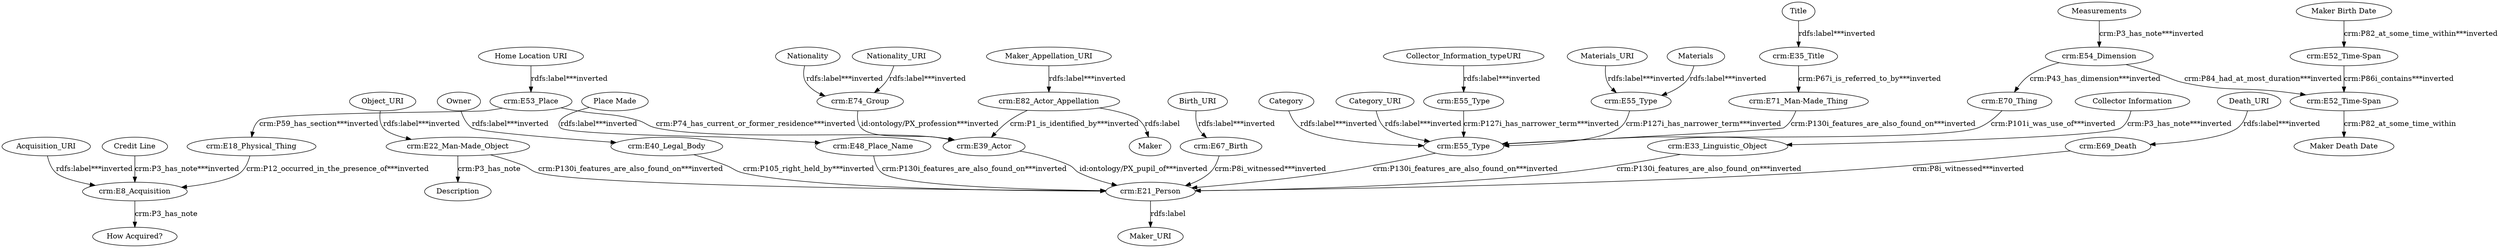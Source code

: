 digraph {
  Acquisition_URI [type=attribute_name,label=Acquisition_URI]
  "crm:E8_Acquisition1" [type=class_uri,label="crm:E8_Acquisition"]
  Birth_URI [type=attribute_name,label=Birth_URI]
  "crm:E67_Birth1" [type=class_uri,label="crm:E67_Birth"]
  Category [type=attribute_name,label=Category]
  "crm:E55_Type1" [type=class_uri,label="crm:E55_Type"]
  Category_URI [type=attribute_name,label=Category_URI]
  "Collector Information" [type=attribute_name,label="Collector Information"]
  "crm:E33_Linguistic_Object2" [type=class_uri,label="crm:E33_Linguistic_Object"]
  Collector_Information_typeURI [type=attribute_name,label=Collector_Information_typeURI]
  "crm:E55_Type3" [type=class_uri,label="crm:E55_Type"]
  "Credit Line" [type=attribute_name,label="Credit Line"]
  Death_URI [type=attribute_name,label=Death_URI]
  "crm:E69_Death1" [type=class_uri,label="crm:E69_Death"]
  "Home Location URI" [type=attribute_name,label="Home Location URI"]
  "crm:E53_Place2" [type=class_uri,label="crm:E53_Place"]
  "Maker Birth Date" [type=attribute_name,label="Maker Birth Date"]
  "crm:E52_Time-Span1" [type=class_uri,label="crm:E52_Time-Span"]
  Maker_Appellation_URI [type=attribute_name,label=Maker_Appellation_URI]
  "crm:E82_Actor_Appellation1" [type=class_uri,label="crm:E82_Actor_Appellation"]
  Materials [type=attribute_name,label=Materials]
  "crm:E55_Type2" [type=class_uri,label="crm:E55_Type"]
  Materials_URI [type=attribute_name,label=Materials_URI]
  Measurements [type=attribute_name,label=Measurements]
  "crm:E54_Dimension1" [type=class_uri,label="crm:E54_Dimension"]
  Nationality [type=attribute_name,label=Nationality]
  "crm:E74_Group1" [type=class_uri,label="crm:E74_Group"]
  Nationality_URI [type=attribute_name,label=Nationality_URI]
  Object_URI [type=attribute_name,label=Object_URI]
  "crm:E22_Man-Made_Object1" [type=class_uri,label="crm:E22_Man-Made_Object"]
  Owner [type=attribute_name,label=Owner]
  "crm:E40_Legal_Body1" [type=class_uri,label="crm:E40_Legal_Body"]
  "Place Made" [type=attribute_name,label="Place Made"]
  "crm:E48_Place_Name1" [type=class_uri,label="crm:E48_Place_Name"]
  Title [type=attribute_name,label=Title]
  "crm:E35_Title1" [type=class_uri,label="crm:E35_Title"]
  "crm:E18_Physical_Thing" [type=class_uri,label="crm:E18_Physical_Thing"]
  "crm:E21_Person1" [type=class_uri,label="crm:E21_Person"]
  Maker_URI [type=attribute_name,label=Maker_URI]
  Description [type=attribute_name,label=Description]
  "crm:E71_Man-Made_Thing" [type=class_uri,label="crm:E71_Man-Made_Thing"]
  "crm:E39_Actor" [type=class_uri,label="crm:E39_Actor"]
  "crm:E52_Time-Span2" [type=class_uri,label="crm:E52_Time-Span"]
  "Maker Death Date" [type=attribute_name,label="Maker Death Date"]
  "crm:E70_Thing" [type=class_uri,label="crm:E70_Thing"]
  Maker [type=attribute_name,label=Maker]
  "How Acquired?" [type=attribute_name,label="How Acquired?"]
  Acquisition_URI -> "crm:E8_Acquisition1" [type=st_property_uri,label="rdfs:label***inverted"]
  Birth_URI -> "crm:E67_Birth1" [type=st_property_uri,label="rdfs:label***inverted"]
  Category -> "crm:E55_Type1" [type=st_property_uri,label="rdfs:label***inverted"]
  Category_URI -> "crm:E55_Type1" [type=st_property_uri,label="rdfs:label***inverted"]
  "Collector Information" -> "crm:E33_Linguistic_Object2" [type=st_property_uri,label="crm:P3_has_note***inverted"]
  Collector_Information_typeURI -> "crm:E55_Type3" [type=st_property_uri,label="rdfs:label***inverted"]
  "Credit Line" -> "crm:E8_Acquisition1" [type=st_property_uri,label="crm:P3_has_note***inverted"]
  Death_URI -> "crm:E69_Death1" [type=st_property_uri,label="rdfs:label***inverted"]
  "Home Location URI" -> "crm:E53_Place2" [type=st_property_uri,label="rdfs:label***inverted"]
  "Maker Birth Date" -> "crm:E52_Time-Span1" [type=st_property_uri,label="crm:P82_at_some_time_within***inverted"]
  Maker_Appellation_URI -> "crm:E82_Actor_Appellation1" [type=st_property_uri,label="rdfs:label***inverted"]
  Materials -> "crm:E55_Type2" [type=st_property_uri,label="rdfs:label***inverted"]
  Materials_URI -> "crm:E55_Type2" [type=st_property_uri,label="rdfs:label***inverted"]
  Measurements -> "crm:E54_Dimension1" [type=st_property_uri,label="crm:P3_has_note***inverted"]
  Nationality -> "crm:E74_Group1" [type=st_property_uri,label="rdfs:label***inverted"]
  Nationality_URI -> "crm:E74_Group1" [type=st_property_uri,label="rdfs:label***inverted"]
  Object_URI -> "crm:E22_Man-Made_Object1" [type=st_property_uri,label="rdfs:label***inverted"]
  Owner -> "crm:E40_Legal_Body1" [type=st_property_uri,label="rdfs:label***inverted"]
  "Place Made" -> "crm:E48_Place_Name1" [type=st_property_uri,label="rdfs:label***inverted"]
  Title -> "crm:E35_Title1" [type=st_property_uri,label="rdfs:label***inverted"]
  "crm:E18_Physical_Thing" -> "crm:E8_Acquisition1" [type=inherited,label="crm:P12_occurred_in_the_presence_of***inverted"]
  "crm:E21_Person1" -> Maker_URI [label="rdfs:label",type=st_property_uri]
  "crm:E22_Man-Made_Object1" -> Description [label="crm:P3_has_note",type=st_property_uri]
  "crm:E22_Man-Made_Object1" -> "crm:E21_Person1" [type=inherited,label="crm:P130i_features_are_also_found_on***inverted"]
  "crm:E33_Linguistic_Object2" -> "crm:E21_Person1" [type=inherited,label="crm:P130i_features_are_also_found_on***inverted"]
  "crm:E35_Title1" -> "crm:E71_Man-Made_Thing" [type=inherited,label="crm:P67i_is_referred_to_by***inverted"]
  "crm:E39_Actor" -> "crm:E21_Person1" [type=direct_property_uri,label="id:ontology/PX_pupil_of***inverted"]
  "crm:E40_Legal_Body1" -> "crm:E21_Person1" [type=inherited,label="crm:P105_right_held_by***inverted"]
  "crm:E48_Place_Name1" -> "crm:E21_Person1" [type=inherited,label="crm:P130i_features_are_also_found_on***inverted"]
  "crm:E52_Time-Span1" -> "crm:E52_Time-Span2" [type=direct_property_uri,label="crm:P86i_contains***inverted"]
  "crm:E52_Time-Span2" -> "Maker Death Date" [label="crm:P82_at_some_time_within",type=st_property_uri]
  "crm:E53_Place2" -> "crm:E18_Physical_Thing" [type=direct_property_uri,label="crm:P59_has_section***inverted"]
  "crm:E53_Place2" -> "crm:E39_Actor" [type=direct_property_uri,label="crm:P74_has_current_or_former_residence***inverted"]
  "crm:E54_Dimension1" -> "crm:E52_Time-Span2" [type=direct_property_uri,label="crm:P84_had_at_most_duration***inverted"]
  "crm:E54_Dimension1" -> "crm:E70_Thing" [type=direct_property_uri,label="crm:P43_has_dimension***inverted"]
  "crm:E55_Type1" -> "crm:E21_Person1" [type=inherited,label="crm:P130i_features_are_also_found_on***inverted"]
  "crm:E55_Type2" -> "crm:E55_Type1" [type=direct_property_uri,label="crm:P127i_has_narrower_term***inverted"]
  "crm:E55_Type3" -> "crm:E55_Type1" [type=direct_property_uri,label="crm:P127i_has_narrower_term***inverted"]
  "crm:E67_Birth1" -> "crm:E21_Person1" [type=inherited,label="crm:P8i_witnessed***inverted"]
  "crm:E69_Death1" -> "crm:E21_Person1" [type=inherited,label="crm:P8i_witnessed***inverted"]
  "crm:E70_Thing" -> "crm:E55_Type1" [type=direct_property_uri,label="crm:P101i_was_use_of***inverted"]
  "crm:E71_Man-Made_Thing" -> "crm:E55_Type1" [type=inherited,label="crm:P130i_features_are_also_found_on***inverted"]
  "crm:E74_Group1" -> "crm:E39_Actor" [type=direct_property_uri,label="id:ontology/PX_profession***inverted"]
  "crm:E82_Actor_Appellation1" -> Maker [label="rdfs:label",type=st_property_uri]
  "crm:E82_Actor_Appellation1" -> "crm:E39_Actor" [type=inherited,label="crm:P1_is_identified_by***inverted"]
  "crm:E8_Acquisition1" -> "How Acquired?" [label="crm:P3_has_note",type=st_property_uri]
}
